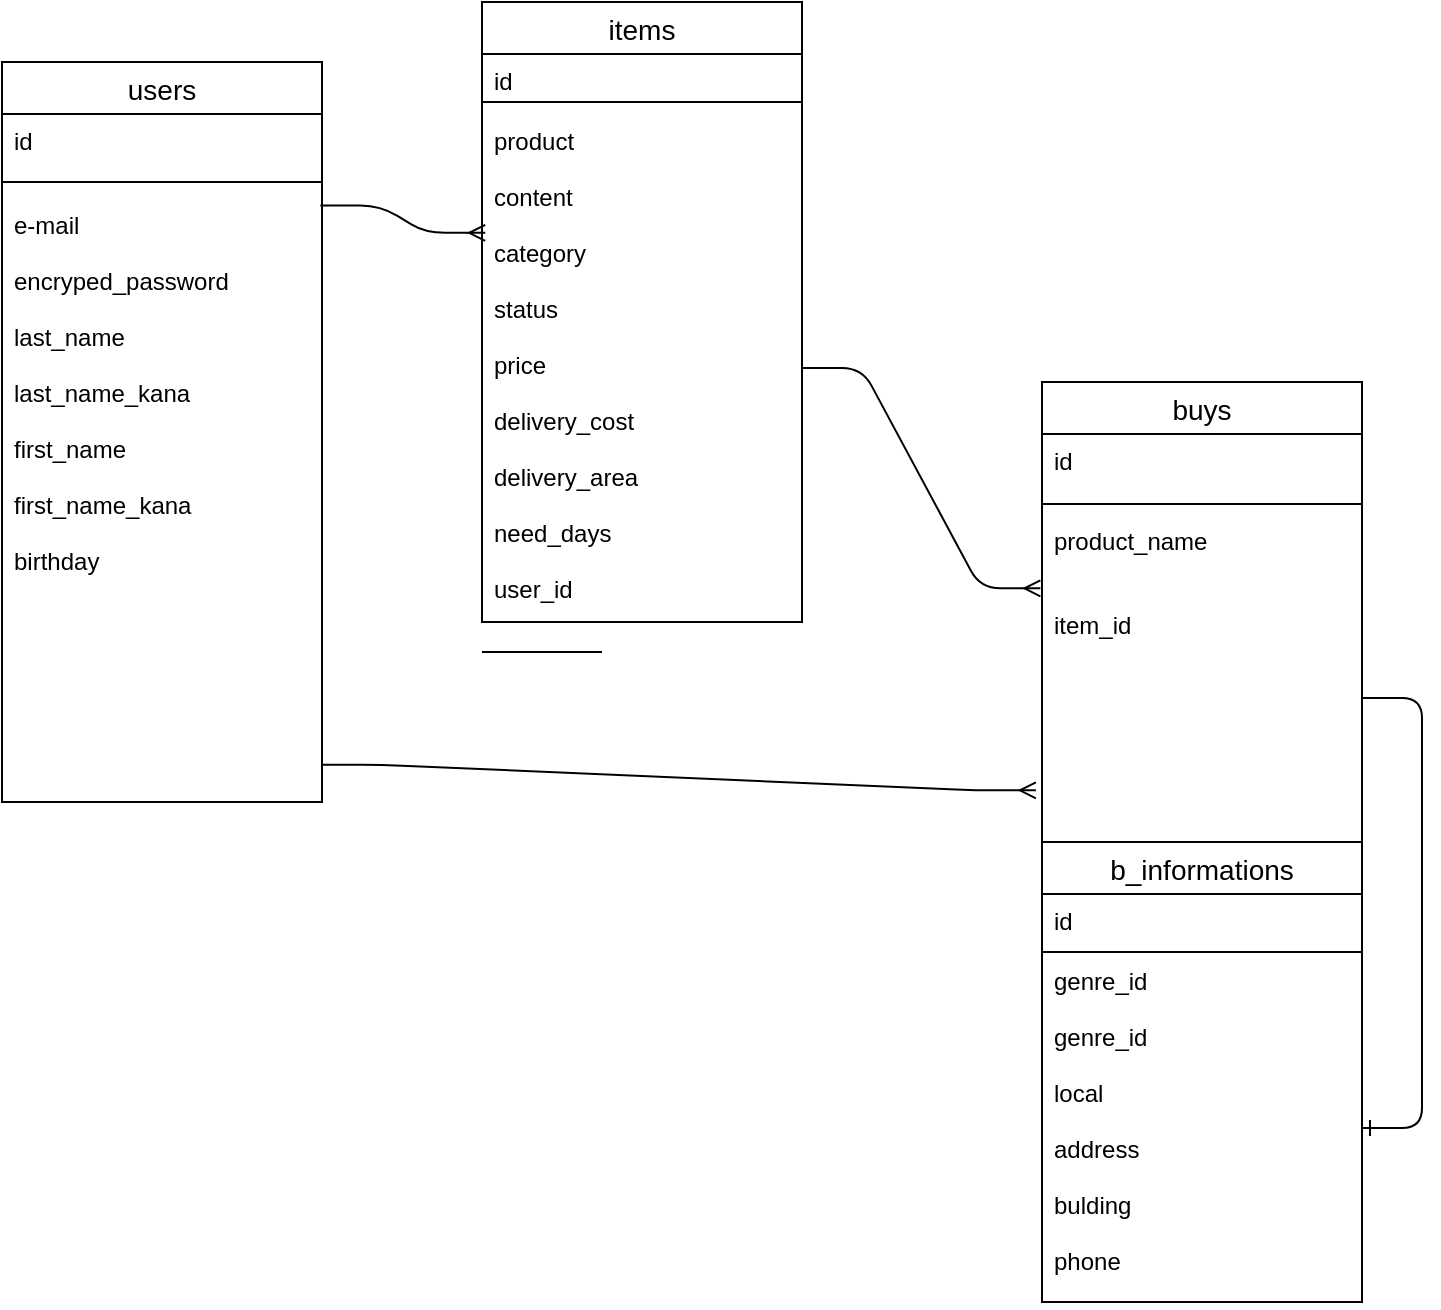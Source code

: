 <mxfile>
    <diagram id="49sen7LKfF73-6IjWVnn" name="ページ1">
        <mxGraphModel dx="564" dy="563" grid="1" gridSize="10" guides="1" tooltips="1" connect="1" arrows="1" fold="1" page="1" pageScale="1" pageWidth="827" pageHeight="1169" math="0" shadow="0">
            <root>
                <mxCell id="0"/>
                <mxCell id="1" parent="0"/>
                <mxCell id="36" value="users" style="swimlane;fontStyle=0;childLayout=stackLayout;horizontal=1;startSize=26;horizontalStack=0;resizeParent=1;resizeParentMax=0;resizeLast=0;collapsible=1;marginBottom=0;align=center;fontSize=14;" parent="1" vertex="1">
                    <mxGeometry x="100" y="110" width="160" height="370" as="geometry"/>
                </mxCell>
                <mxCell id="54" value="" style="endArrow=none;html=1;rounded=0;" edge="1" parent="36">
                    <mxGeometry relative="1" as="geometry">
                        <mxPoint y="60" as="sourcePoint"/>
                        <mxPoint x="160" y="60" as="targetPoint"/>
                        <Array as="points">
                            <mxPoint x="90" y="60"/>
                        </Array>
                    </mxGeometry>
                </mxCell>
                <mxCell id="37" value="id&#10;&#10;&#10;e-mail&#10;&#10;encryped_password&#10;&#10;last_name&#10;&#10;last_name_kana&#10;&#10;first_name&#10;&#10;first_name_kana&#10;&#10;birthday" style="text;strokeColor=none;fillColor=none;spacingLeft=4;spacingRight=4;overflow=hidden;rotatable=0;points=[[0,0.5],[1,0.5]];portConstraint=eastwest;fontSize=12;" parent="36" vertex="1">
                    <mxGeometry y="26" width="160" height="344" as="geometry"/>
                </mxCell>
                <mxCell id="55" value="buys" style="swimlane;fontStyle=0;childLayout=stackLayout;horizontal=1;startSize=26;horizontalStack=0;resizeParent=1;resizeParentMax=0;resizeLast=0;collapsible=1;marginBottom=0;align=center;fontSize=14;" vertex="1" parent="1">
                    <mxGeometry x="620" y="270" width="160" height="250" as="geometry"/>
                </mxCell>
                <mxCell id="84" value="id" style="text;strokeColor=none;fillColor=none;spacingLeft=4;spacingRight=4;overflow=hidden;rotatable=0;points=[[0,0.5],[1,0.5]];portConstraint=eastwest;fontSize=12;" vertex="1" parent="55">
                    <mxGeometry y="26" width="160" height="30" as="geometry"/>
                </mxCell>
                <mxCell id="85" value="" style="line;strokeWidth=1;rotatable=0;dashed=0;labelPosition=right;align=left;verticalAlign=middle;spacingTop=0;spacingLeft=6;points=[];portConstraint=eastwest;" vertex="1" parent="55">
                    <mxGeometry y="56" width="160" height="10" as="geometry"/>
                </mxCell>
                <mxCell id="56" value="product_name&#10;&#10;&#10;item_id" style="text;strokeColor=none;fillColor=none;spacingLeft=4;spacingRight=4;overflow=hidden;rotatable=0;points=[[0,0.5],[1,0.5]];portConstraint=eastwest;fontSize=12;" vertex="1" parent="55">
                    <mxGeometry y="66" width="160" height="184" as="geometry"/>
                </mxCell>
                <mxCell id="59" value="items" style="swimlane;fontStyle=0;childLayout=stackLayout;horizontal=1;startSize=26;horizontalStack=0;resizeParent=1;resizeParentMax=0;resizeLast=0;collapsible=1;marginBottom=0;align=center;fontSize=14;" vertex="1" parent="1">
                    <mxGeometry x="340" y="80" width="160" height="310" as="geometry"/>
                </mxCell>
                <mxCell id="61" value="id" style="text;strokeColor=none;fillColor=none;spacingLeft=4;spacingRight=4;overflow=hidden;rotatable=0;points=[[0,0.5],[1,0.5]];portConstraint=eastwest;fontSize=12;" vertex="1" parent="59">
                    <mxGeometry y="26" width="160" height="30" as="geometry"/>
                </mxCell>
                <mxCell id="63" value="" style="endArrow=none;html=1;rounded=0;" edge="1" parent="59">
                    <mxGeometry relative="1" as="geometry">
                        <mxPoint y="50" as="sourcePoint"/>
                        <mxPoint x="160" y="50" as="targetPoint"/>
                    </mxGeometry>
                </mxCell>
                <mxCell id="62" value="product&#10;&#10;content&#10;&#10;category&#10;&#10;status&#10;&#10;price&#10;&#10;delivery_cost&#10;&#10;delivery_area&#10;&#10;need_days&#10;&#10;user_id" style="text;strokeColor=none;fillColor=none;spacingLeft=4;spacingRight=4;overflow=hidden;rotatable=0;points=[[0,0.5],[1,0.5]];portConstraint=eastwest;fontSize=12;" vertex="1" parent="59">
                    <mxGeometry y="56" width="160" height="254" as="geometry"/>
                </mxCell>
                <mxCell id="65" value="b_informations" style="swimlane;fontStyle=0;childLayout=stackLayout;horizontal=1;startSize=26;horizontalStack=0;resizeParent=1;resizeParentMax=0;resizeLast=0;collapsible=1;marginBottom=0;align=center;fontSize=14;" vertex="1" parent="1">
                    <mxGeometry x="620" y="500" width="160" height="230" as="geometry"/>
                </mxCell>
                <mxCell id="75" value="id" style="text;strokeColor=none;fillColor=none;spacingLeft=4;spacingRight=4;overflow=hidden;rotatable=0;points=[[0,0.5],[1,0.5]];portConstraint=eastwest;fontSize=12;" vertex="1" parent="65">
                    <mxGeometry y="26" width="160" height="30" as="geometry"/>
                </mxCell>
                <mxCell id="76" value="" style="endArrow=none;html=1;rounded=0;" edge="1" parent="65">
                    <mxGeometry relative="1" as="geometry">
                        <mxPoint y="55" as="sourcePoint"/>
                        <mxPoint x="160" y="55" as="targetPoint"/>
                    </mxGeometry>
                </mxCell>
                <mxCell id="67" value="genre_id&#10;&#10;genre_id&#10;&#10;local&#10;&#10;address&#10;&#10;bulding&#10;&#10;phone" style="text;strokeColor=none;fillColor=none;spacingLeft=4;spacingRight=4;overflow=hidden;rotatable=0;points=[[0,0.5],[1,0.5]];portConstraint=eastwest;fontSize=12;" vertex="1" parent="65">
                    <mxGeometry y="56" width="160" height="174" as="geometry"/>
                </mxCell>
                <mxCell id="69" value="" style="edgeStyle=entityRelationEdgeStyle;fontSize=12;html=1;endArrow=ERmany;exitX=0.995;exitY=0.133;exitDx=0;exitDy=0;exitPerimeter=0;entryX=0.01;entryY=0.234;entryDx=0;entryDy=0;entryPerimeter=0;" edge="1" parent="1" source="37" target="62">
                    <mxGeometry width="100" height="100" relative="1" as="geometry">
                        <mxPoint x="360" y="400" as="sourcePoint"/>
                        <mxPoint x="460" y="170" as="targetPoint"/>
                    </mxGeometry>
                </mxCell>
                <mxCell id="70" value="" style="edgeStyle=entityRelationEdgeStyle;fontSize=12;html=1;endArrow=ERmany;entryX=-0.019;entryY=0.751;entryDx=0;entryDy=0;exitX=1;exitY=0.946;exitDx=0;exitDy=0;exitPerimeter=0;entryPerimeter=0;" edge="1" parent="1" source="37" target="56">
                    <mxGeometry width="100" height="100" relative="1" as="geometry">
                        <mxPoint x="330" y="580" as="sourcePoint"/>
                        <mxPoint x="620" y="500" as="targetPoint"/>
                    </mxGeometry>
                </mxCell>
                <mxCell id="71" value="" style="edgeStyle=entityRelationEdgeStyle;fontSize=12;html=1;endArrow=ERmany;entryX=-0.005;entryY=0.202;entryDx=0;entryDy=0;entryPerimeter=0;" edge="1" parent="1" source="62" target="56">
                    <mxGeometry width="100" height="100" relative="1" as="geometry">
                        <mxPoint x="520" y="600" as="sourcePoint"/>
                        <mxPoint x="620" y="500" as="targetPoint"/>
                    </mxGeometry>
                </mxCell>
                <mxCell id="74" value="" style="edgeStyle=entityRelationEdgeStyle;fontSize=12;html=1;endArrow=ERone;endFill=1;entryX=1;entryY=0.5;entryDx=0;entryDy=0;exitX=1;exitY=0.5;exitDx=0;exitDy=0;" edge="1" parent="1" source="56" target="67">
                    <mxGeometry width="100" height="100" relative="1" as="geometry">
                        <mxPoint x="520" y="800" as="sourcePoint"/>
                        <mxPoint x="620" y="700" as="targetPoint"/>
                    </mxGeometry>
                </mxCell>
                <mxCell id="81" value="" style="line;strokeWidth=1;rotatable=0;dashed=0;labelPosition=right;align=left;verticalAlign=middle;spacingTop=0;spacingLeft=6;points=[];portConstraint=eastwest;" vertex="1" parent="1">
                    <mxGeometry x="340" y="400" width="60" height="10" as="geometry"/>
                </mxCell>
            </root>
        </mxGraphModel>
    </diagram>
</mxfile>